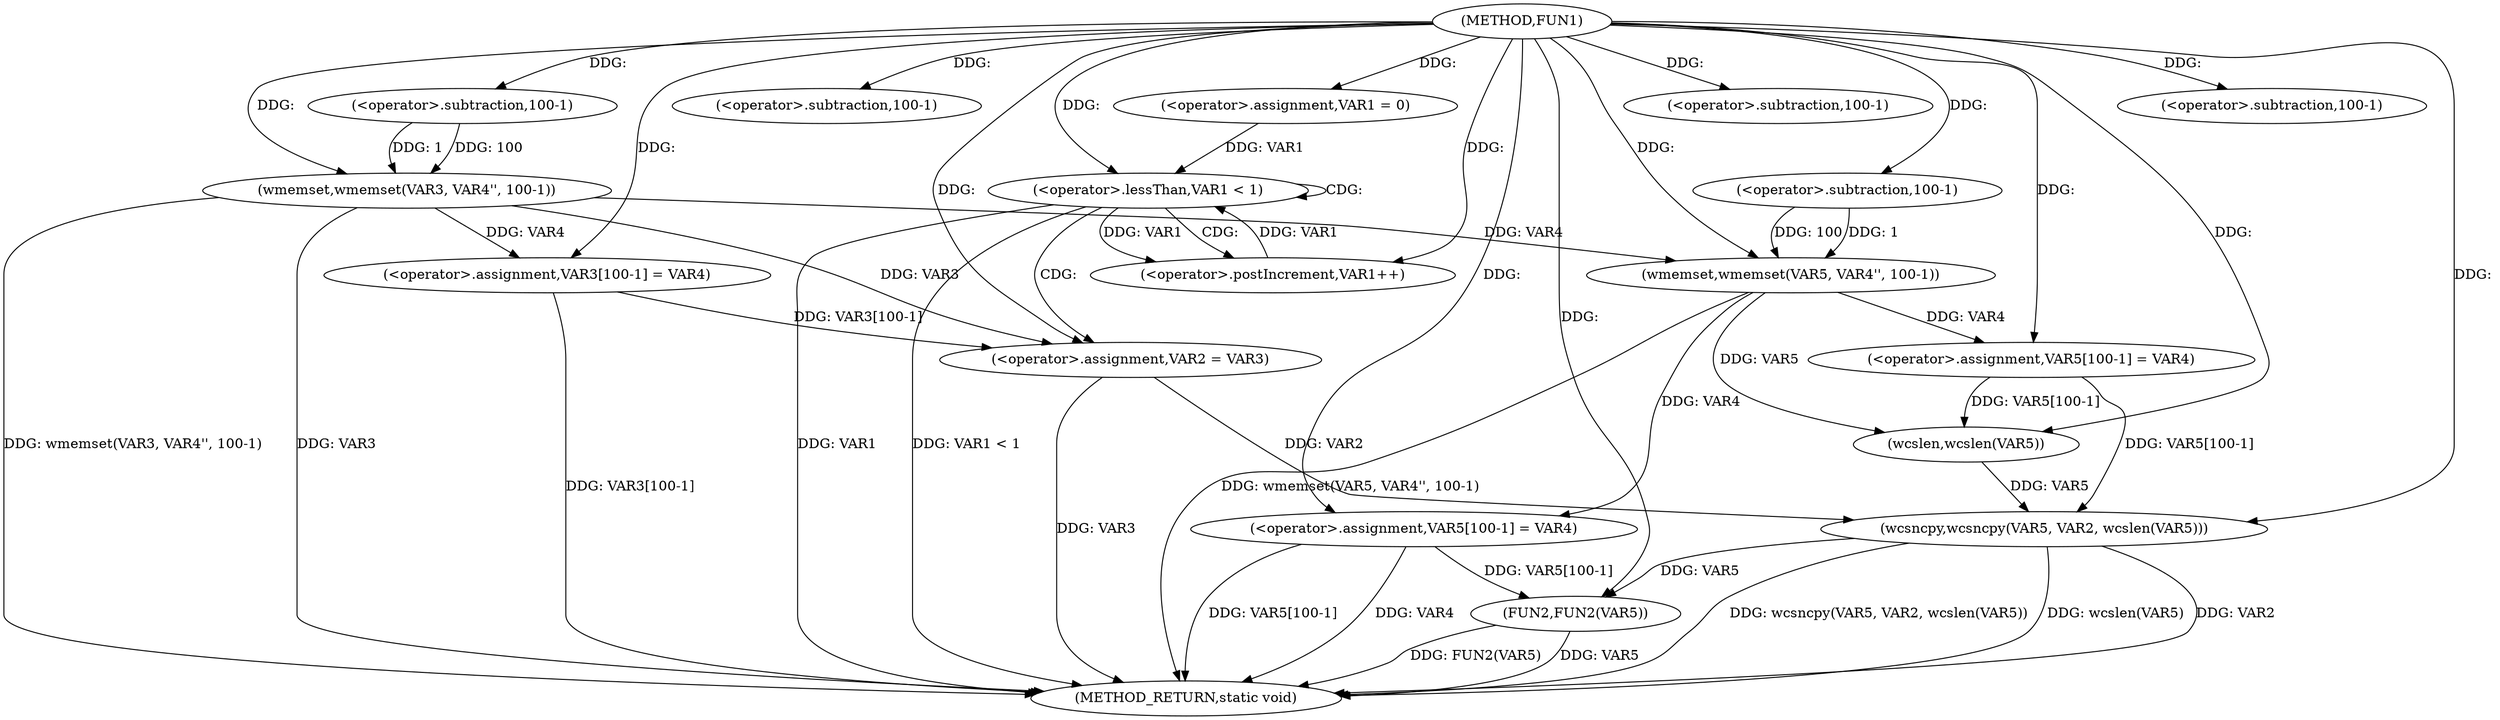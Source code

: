 digraph FUN1 {  
"1000100" [label = "(METHOD,FUN1)" ]
"1000160" [label = "(METHOD_RETURN,static void)" ]
"1000105" [label = "(wmemset,wmemset(VAR3, VAR4'', 100-1))" ]
"1000108" [label = "(<operator>.subtraction,100-1)" ]
"1000111" [label = "(<operator>.assignment,VAR3[100-1] = VAR4)" ]
"1000114" [label = "(<operator>.subtraction,100-1)" ]
"1000119" [label = "(<operator>.assignment,VAR1 = 0)" ]
"1000122" [label = "(<operator>.lessThan,VAR1 < 1)" ]
"1000125" [label = "(<operator>.postIncrement,VAR1++)" ]
"1000128" [label = "(<operator>.assignment,VAR2 = VAR3)" ]
"1000133" [label = "(wmemset,wmemset(VAR5, VAR4'', 100-1))" ]
"1000136" [label = "(<operator>.subtraction,100-1)" ]
"1000139" [label = "(<operator>.assignment,VAR5[100-1] = VAR4)" ]
"1000142" [label = "(<operator>.subtraction,100-1)" ]
"1000146" [label = "(wcsncpy,wcsncpy(VAR5, VAR2, wcslen(VAR5)))" ]
"1000149" [label = "(wcslen,wcslen(VAR5))" ]
"1000151" [label = "(<operator>.assignment,VAR5[100-1] = VAR4)" ]
"1000154" [label = "(<operator>.subtraction,100-1)" ]
"1000158" [label = "(FUN2,FUN2(VAR5))" ]
  "1000158" -> "1000160"  [ label = "DDG: VAR5"] 
  "1000128" -> "1000160"  [ label = "DDG: VAR3"] 
  "1000151" -> "1000160"  [ label = "DDG: VAR4"] 
  "1000105" -> "1000160"  [ label = "DDG: wmemset(VAR3, VAR4'', 100-1)"] 
  "1000122" -> "1000160"  [ label = "DDG: VAR1"] 
  "1000151" -> "1000160"  [ label = "DDG: VAR5[100-1]"] 
  "1000158" -> "1000160"  [ label = "DDG: FUN2(VAR5)"] 
  "1000122" -> "1000160"  [ label = "DDG: VAR1 < 1"] 
  "1000146" -> "1000160"  [ label = "DDG: wcsncpy(VAR5, VAR2, wcslen(VAR5))"] 
  "1000105" -> "1000160"  [ label = "DDG: VAR3"] 
  "1000146" -> "1000160"  [ label = "DDG: wcslen(VAR5)"] 
  "1000146" -> "1000160"  [ label = "DDG: VAR2"] 
  "1000133" -> "1000160"  [ label = "DDG: wmemset(VAR5, VAR4'', 100-1)"] 
  "1000111" -> "1000160"  [ label = "DDG: VAR3[100-1]"] 
  "1000100" -> "1000105"  [ label = "DDG: "] 
  "1000108" -> "1000105"  [ label = "DDG: 100"] 
  "1000108" -> "1000105"  [ label = "DDG: 1"] 
  "1000100" -> "1000108"  [ label = "DDG: "] 
  "1000105" -> "1000111"  [ label = "DDG: VAR4"] 
  "1000100" -> "1000111"  [ label = "DDG: "] 
  "1000100" -> "1000114"  [ label = "DDG: "] 
  "1000100" -> "1000119"  [ label = "DDG: "] 
  "1000125" -> "1000122"  [ label = "DDG: VAR1"] 
  "1000119" -> "1000122"  [ label = "DDG: VAR1"] 
  "1000100" -> "1000122"  [ label = "DDG: "] 
  "1000122" -> "1000125"  [ label = "DDG: VAR1"] 
  "1000100" -> "1000125"  [ label = "DDG: "] 
  "1000111" -> "1000128"  [ label = "DDG: VAR3[100-1]"] 
  "1000105" -> "1000128"  [ label = "DDG: VAR3"] 
  "1000100" -> "1000128"  [ label = "DDG: "] 
  "1000100" -> "1000133"  [ label = "DDG: "] 
  "1000105" -> "1000133"  [ label = "DDG: VAR4"] 
  "1000136" -> "1000133"  [ label = "DDG: 100"] 
  "1000136" -> "1000133"  [ label = "DDG: 1"] 
  "1000100" -> "1000136"  [ label = "DDG: "] 
  "1000133" -> "1000139"  [ label = "DDG: VAR4"] 
  "1000100" -> "1000139"  [ label = "DDG: "] 
  "1000100" -> "1000142"  [ label = "DDG: "] 
  "1000139" -> "1000146"  [ label = "DDG: VAR5[100-1]"] 
  "1000149" -> "1000146"  [ label = "DDG: VAR5"] 
  "1000100" -> "1000146"  [ label = "DDG: "] 
  "1000128" -> "1000146"  [ label = "DDG: VAR2"] 
  "1000139" -> "1000149"  [ label = "DDG: VAR5[100-1]"] 
  "1000133" -> "1000149"  [ label = "DDG: VAR5"] 
  "1000100" -> "1000149"  [ label = "DDG: "] 
  "1000100" -> "1000151"  [ label = "DDG: "] 
  "1000133" -> "1000151"  [ label = "DDG: VAR4"] 
  "1000100" -> "1000154"  [ label = "DDG: "] 
  "1000151" -> "1000158"  [ label = "DDG: VAR5[100-1]"] 
  "1000146" -> "1000158"  [ label = "DDG: VAR5"] 
  "1000100" -> "1000158"  [ label = "DDG: "] 
  "1000122" -> "1000128"  [ label = "CDG: "] 
  "1000122" -> "1000125"  [ label = "CDG: "] 
  "1000122" -> "1000122"  [ label = "CDG: "] 
}
